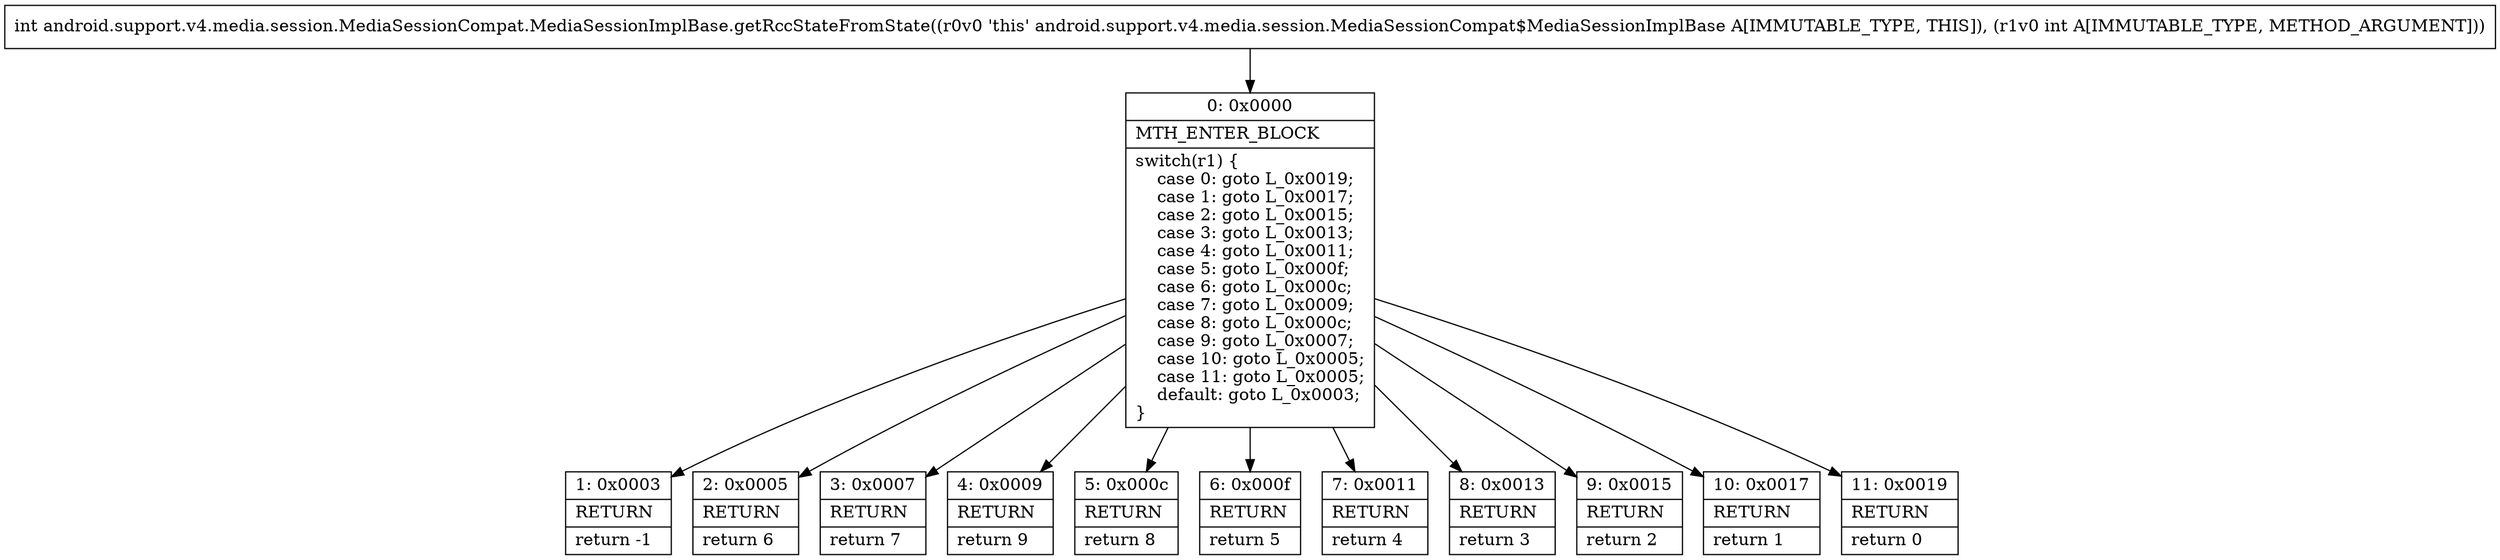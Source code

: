 digraph "CFG forandroid.support.v4.media.session.MediaSessionCompat.MediaSessionImplBase.getRccStateFromState(I)I" {
Node_0 [shape=record,label="{0\:\ 0x0000|MTH_ENTER_BLOCK\l|switch(r1) \{\l    case 0: goto L_0x0019;\l    case 1: goto L_0x0017;\l    case 2: goto L_0x0015;\l    case 3: goto L_0x0013;\l    case 4: goto L_0x0011;\l    case 5: goto L_0x000f;\l    case 6: goto L_0x000c;\l    case 7: goto L_0x0009;\l    case 8: goto L_0x000c;\l    case 9: goto L_0x0007;\l    case 10: goto L_0x0005;\l    case 11: goto L_0x0005;\l    default: goto L_0x0003;\l\}\l}"];
Node_1 [shape=record,label="{1\:\ 0x0003|RETURN\l|return \-1\l}"];
Node_2 [shape=record,label="{2\:\ 0x0005|RETURN\l|return 6\l}"];
Node_3 [shape=record,label="{3\:\ 0x0007|RETURN\l|return 7\l}"];
Node_4 [shape=record,label="{4\:\ 0x0009|RETURN\l|return 9\l}"];
Node_5 [shape=record,label="{5\:\ 0x000c|RETURN\l|return 8\l}"];
Node_6 [shape=record,label="{6\:\ 0x000f|RETURN\l|return 5\l}"];
Node_7 [shape=record,label="{7\:\ 0x0011|RETURN\l|return 4\l}"];
Node_8 [shape=record,label="{8\:\ 0x0013|RETURN\l|return 3\l}"];
Node_9 [shape=record,label="{9\:\ 0x0015|RETURN\l|return 2\l}"];
Node_10 [shape=record,label="{10\:\ 0x0017|RETURN\l|return 1\l}"];
Node_11 [shape=record,label="{11\:\ 0x0019|RETURN\l|return 0\l}"];
MethodNode[shape=record,label="{int android.support.v4.media.session.MediaSessionCompat.MediaSessionImplBase.getRccStateFromState((r0v0 'this' android.support.v4.media.session.MediaSessionCompat$MediaSessionImplBase A[IMMUTABLE_TYPE, THIS]), (r1v0 int A[IMMUTABLE_TYPE, METHOD_ARGUMENT])) }"];
MethodNode -> Node_0;
Node_0 -> Node_1;
Node_0 -> Node_2;
Node_0 -> Node_3;
Node_0 -> Node_4;
Node_0 -> Node_5;
Node_0 -> Node_6;
Node_0 -> Node_7;
Node_0 -> Node_8;
Node_0 -> Node_9;
Node_0 -> Node_10;
Node_0 -> Node_11;
}

